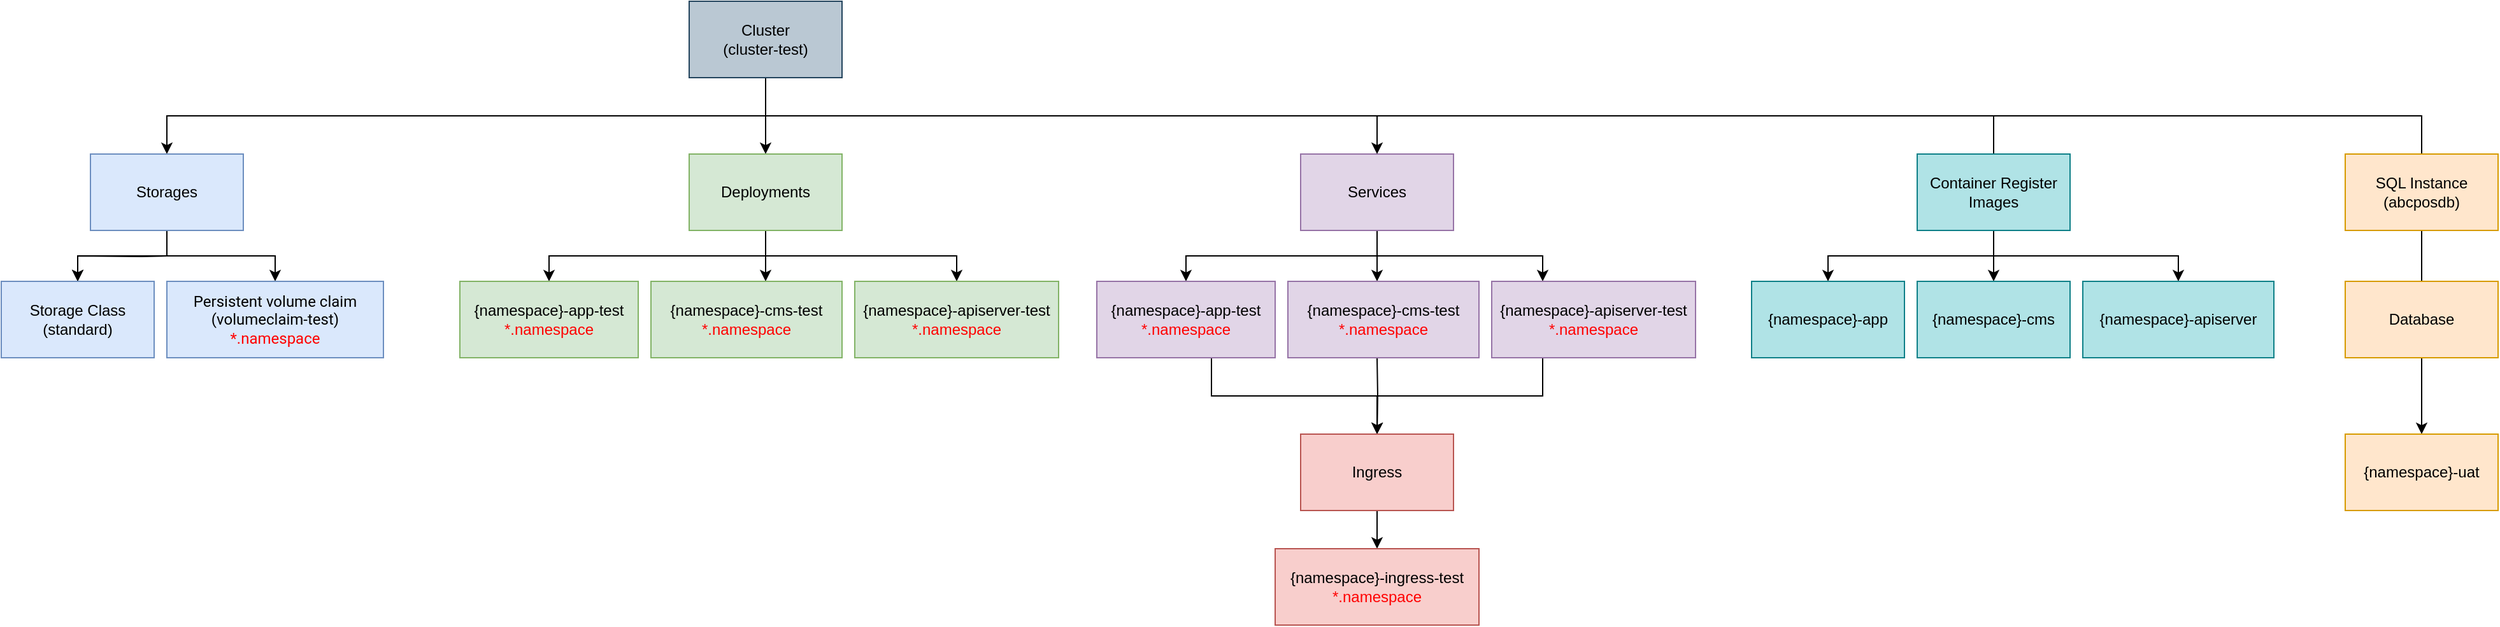 <mxfile version="13.9.3" type="github">
  <diagram id="l3i6k4ele04tYZ_5pPGV" name="Page-1">
    <mxGraphModel dx="1773" dy="614" grid="1" gridSize="10" guides="1" tooltips="1" connect="1" arrows="1" fold="1" page="1" pageScale="1" pageWidth="827" pageHeight="1169" math="0" shadow="0">
      <root>
        <mxCell id="0" />
        <mxCell id="1" parent="0" />
        <mxCell id="aGBDEbrNjLcxzXmA5lV--4" value="" style="edgeStyle=orthogonalEdgeStyle;rounded=0;orthogonalLoop=1;jettySize=auto;html=1;" parent="1" target="aGBDEbrNjLcxzXmA5lV--3" edge="1">
          <mxGeometry relative="1" as="geometry">
            <mxPoint x="470" y="160" as="sourcePoint" />
            <Array as="points">
              <mxPoint x="410" y="160" />
              <mxPoint x="100" y="160" />
            </Array>
          </mxGeometry>
        </mxCell>
        <mxCell id="aGBDEbrNjLcxzXmA5lV--11" style="edgeStyle=orthogonalEdgeStyle;rounded=0;orthogonalLoop=1;jettySize=auto;html=1;" parent="1" source="aGBDEbrNjLcxzXmA5lV--1" target="aGBDEbrNjLcxzXmA5lV--10" edge="1">
          <mxGeometry relative="1" as="geometry" />
        </mxCell>
        <mxCell id="aGBDEbrNjLcxzXmA5lV--1" value="Cluster&lt;br&gt;(cluster-test)" style="rounded=0;whiteSpace=wrap;html=1;fillColor=#bac8d3;strokeColor=#23445d;" parent="1" vertex="1">
          <mxGeometry x="410" y="70" width="120" height="60" as="geometry" />
        </mxCell>
        <mxCell id="aGBDEbrNjLcxzXmA5lV--6" value="" style="edgeStyle=orthogonalEdgeStyle;rounded=0;orthogonalLoop=1;jettySize=auto;html=1;" parent="1" source="aGBDEbrNjLcxzXmA5lV--3" target="aGBDEbrNjLcxzXmA5lV--5" edge="1">
          <mxGeometry relative="1" as="geometry" />
        </mxCell>
        <mxCell id="aGBDEbrNjLcxzXmA5lV--7" value="" style="edgeStyle=orthogonalEdgeStyle;rounded=0;orthogonalLoop=1;jettySize=auto;html=1;" parent="1" target="aGBDEbrNjLcxzXmA5lV--5" edge="1">
          <mxGeometry relative="1" as="geometry">
            <mxPoint y="270" as="sourcePoint" />
          </mxGeometry>
        </mxCell>
        <mxCell id="aGBDEbrNjLcxzXmA5lV--9" style="edgeStyle=orthogonalEdgeStyle;rounded=0;orthogonalLoop=1;jettySize=auto;html=1;entryX=0.5;entryY=0;entryDx=0;entryDy=0;" parent="1" source="aGBDEbrNjLcxzXmA5lV--3" target="aGBDEbrNjLcxzXmA5lV--8" edge="1">
          <mxGeometry relative="1" as="geometry" />
        </mxCell>
        <mxCell id="aGBDEbrNjLcxzXmA5lV--3" value="Storages" style="rounded=0;whiteSpace=wrap;html=1;fillColor=#dae8fc;strokeColor=#6c8ebf;" parent="1" vertex="1">
          <mxGeometry x="-60" y="190" width="120" height="60" as="geometry" />
        </mxCell>
        <mxCell id="aGBDEbrNjLcxzXmA5lV--5" value="Storage Class&lt;br&gt;(standard)" style="rounded=0;whiteSpace=wrap;html=1;fillColor=#dae8fc;strokeColor=#6c8ebf;" parent="1" vertex="1">
          <mxGeometry x="-130" y="290" width="120" height="60" as="geometry" />
        </mxCell>
        <mxCell id="aGBDEbrNjLcxzXmA5lV--8" value="&lt;font style=&quot;font-size: 12px&quot;&gt;&lt;font face=&quot;roboto&quot; style=&quot;font-size: 12px&quot;&gt;Persistent volume claim&lt;/font&gt;&lt;br&gt;&lt;font face=&quot;roboto&quot; style=&quot;font-size: 12px&quot;&gt;(volumeclaim-test)&lt;/font&gt;&lt;br&gt;&lt;span style=&quot;font-family: &amp;#34;roboto&amp;#34;&quot;&gt;&lt;font color=&quot;#ff0000&quot; style=&quot;font-size: 12px&quot;&gt;*.namespace&lt;/font&gt;&lt;/span&gt;&lt;/font&gt;&lt;span style=&quot;background-color: rgb(255 , 255 , 255)&quot;&gt;&lt;br&gt;&lt;/span&gt;" style="rounded=0;whiteSpace=wrap;html=1;strokeColor=#6c8ebf;fillColor=#dae8fc;" parent="1" vertex="1">
          <mxGeometry y="290" width="170" height="60" as="geometry" />
        </mxCell>
        <mxCell id="aGBDEbrNjLcxzXmA5lV--15" value="" style="edgeStyle=orthogonalEdgeStyle;rounded=0;orthogonalLoop=1;jettySize=auto;html=1;" parent="1" source="aGBDEbrNjLcxzXmA5lV--10" target="aGBDEbrNjLcxzXmA5lV--13" edge="1">
          <mxGeometry relative="1" as="geometry">
            <Array as="points">
              <mxPoint x="470" y="280" />
              <mxPoint x="470" y="280" />
            </Array>
          </mxGeometry>
        </mxCell>
        <mxCell id="aGBDEbrNjLcxzXmA5lV--16" style="edgeStyle=orthogonalEdgeStyle;rounded=0;orthogonalLoop=1;jettySize=auto;html=1;entryX=0.5;entryY=0;entryDx=0;entryDy=0;" parent="1" target="aGBDEbrNjLcxzXmA5lV--12" edge="1">
          <mxGeometry relative="1" as="geometry">
            <mxPoint x="470" y="270" as="sourcePoint" />
            <Array as="points">
              <mxPoint x="300" y="270" />
            </Array>
          </mxGeometry>
        </mxCell>
        <mxCell id="aGBDEbrNjLcxzXmA5lV--17" style="edgeStyle=orthogonalEdgeStyle;rounded=0;orthogonalLoop=1;jettySize=auto;html=1;entryX=0.5;entryY=0;entryDx=0;entryDy=0;" parent="1" target="aGBDEbrNjLcxzXmA5lV--14" edge="1">
          <mxGeometry relative="1" as="geometry">
            <mxPoint x="470" y="270" as="sourcePoint" />
            <Array as="points">
              <mxPoint x="620" y="270" />
            </Array>
          </mxGeometry>
        </mxCell>
        <mxCell id="aGBDEbrNjLcxzXmA5lV--10" value="Deployments" style="rounded=0;whiteSpace=wrap;html=1;fillColor=#d5e8d4;strokeColor=#82b366;" parent="1" vertex="1">
          <mxGeometry x="410" y="190" width="120" height="60" as="geometry" />
        </mxCell>
        <mxCell id="aGBDEbrNjLcxzXmA5lV--12" value="{namespace}-app-test&lt;br&gt;&lt;font color=&quot;#ff0000&quot;&gt;*.namespace&lt;/font&gt;" style="rounded=0;whiteSpace=wrap;html=1;fillColor=#d5e8d4;strokeColor=#82b366;" parent="1" vertex="1">
          <mxGeometry x="230" y="290" width="140" height="60" as="geometry" />
        </mxCell>
        <mxCell id="aGBDEbrNjLcxzXmA5lV--13" value="{namespace}-cms-test&lt;br&gt;&lt;font color=&quot;#ff0000&quot;&gt;*.namespace&lt;/font&gt;" style="rounded=0;whiteSpace=wrap;html=1;fillColor=#d5e8d4;strokeColor=#82b366;" parent="1" vertex="1">
          <mxGeometry x="380" y="290" width="150" height="60" as="geometry" />
        </mxCell>
        <mxCell id="aGBDEbrNjLcxzXmA5lV--14" value="{namespace}-apiserver-test&lt;br&gt;&lt;font color=&quot;#ff0000&quot;&gt;*.namespace&lt;/font&gt;" style="rounded=0;whiteSpace=wrap;html=1;fillColor=#d5e8d4;strokeColor=#82b366;" parent="1" vertex="1">
          <mxGeometry x="540" y="290" width="160" height="60" as="geometry" />
        </mxCell>
        <mxCell id="aGBDEbrNjLcxzXmA5lV--18" value="" style="edgeStyle=orthogonalEdgeStyle;rounded=0;orthogonalLoop=1;jettySize=auto;html=1;" parent="1" source="aGBDEbrNjLcxzXmA5lV--21" edge="1">
          <mxGeometry relative="1" as="geometry">
            <mxPoint x="950" y="290" as="targetPoint" />
          </mxGeometry>
        </mxCell>
        <mxCell id="aGBDEbrNjLcxzXmA5lV--19" style="edgeStyle=orthogonalEdgeStyle;rounded=0;orthogonalLoop=1;jettySize=auto;html=1;" parent="1" edge="1">
          <mxGeometry relative="1" as="geometry">
            <Array as="points">
              <mxPoint x="800" y="270" />
            </Array>
            <mxPoint x="950" y="270" as="sourcePoint" />
            <mxPoint x="800" y="290" as="targetPoint" />
          </mxGeometry>
        </mxCell>
        <mxCell id="aGBDEbrNjLcxzXmA5lV--20" style="edgeStyle=orthogonalEdgeStyle;rounded=0;orthogonalLoop=1;jettySize=auto;html=1;entryX=0.5;entryY=0;entryDx=0;entryDy=0;" parent="1" edge="1">
          <mxGeometry relative="1" as="geometry">
            <Array as="points">
              <mxPoint x="950" y="270" />
              <mxPoint x="1080" y="270" />
            </Array>
            <mxPoint x="950" y="270" as="sourcePoint" />
            <mxPoint x="1080" y="290" as="targetPoint" />
          </mxGeometry>
        </mxCell>
        <mxCell id="aGBDEbrNjLcxzXmA5lV--21" value="Services" style="rounded=0;whiteSpace=wrap;html=1;fillColor=#e1d5e7;strokeColor=#9673a6;" parent="1" vertex="1">
          <mxGeometry x="890" y="190" width="120" height="60" as="geometry" />
        </mxCell>
        <mxCell id="aGBDEbrNjLcxzXmA5lV--35" style="edgeStyle=orthogonalEdgeStyle;rounded=0;orthogonalLoop=1;jettySize=auto;html=1;entryX=0.5;entryY=0;entryDx=0;entryDy=0;" parent="1" target="aGBDEbrNjLcxzXmA5lV--34" edge="1">
          <mxGeometry relative="1" as="geometry">
            <mxPoint x="820" y="350.0" as="sourcePoint" />
            <Array as="points">
              <mxPoint x="820" y="380" />
              <mxPoint x="950" y="380" />
            </Array>
          </mxGeometry>
        </mxCell>
        <mxCell id="aGBDEbrNjLcxzXmA5lV--37" style="edgeStyle=orthogonalEdgeStyle;rounded=0;orthogonalLoop=1;jettySize=auto;html=1;" parent="1" target="aGBDEbrNjLcxzXmA5lV--34" edge="1">
          <mxGeometry relative="1" as="geometry">
            <mxPoint x="950" y="350.0" as="sourcePoint" />
          </mxGeometry>
        </mxCell>
        <mxCell id="aGBDEbrNjLcxzXmA5lV--36" style="edgeStyle=orthogonalEdgeStyle;rounded=0;orthogonalLoop=1;jettySize=auto;html=1;endArrow=none;endFill=0;" parent="1" edge="1">
          <mxGeometry relative="1" as="geometry">
            <mxPoint x="950" y="380" as="targetPoint" />
            <mxPoint x="1080" y="350.0" as="sourcePoint" />
            <Array as="points">
              <mxPoint x="1080" y="380" />
              <mxPoint x="950" y="380" />
            </Array>
          </mxGeometry>
        </mxCell>
        <mxCell id="aGBDEbrNjLcxzXmA5lV--25" value="" style="edgeStyle=orthogonalEdgeStyle;rounded=0;orthogonalLoop=1;jettySize=auto;html=1;entryX=0.5;entryY=0;entryDx=0;entryDy=0;" parent="1" target="aGBDEbrNjLcxzXmA5lV--21" edge="1">
          <mxGeometry relative="1" as="geometry">
            <mxPoint x="470" y="160" as="sourcePoint" />
            <mxPoint x="80" y="200" as="targetPoint" />
            <Array as="points">
              <mxPoint x="480" y="160" />
              <mxPoint x="890" y="160" />
            </Array>
          </mxGeometry>
        </mxCell>
        <mxCell id="aGBDEbrNjLcxzXmA5lV--60" value="" style="edgeStyle=orthogonalEdgeStyle;rounded=0;orthogonalLoop=1;jettySize=auto;html=1;endArrow=classic;endFill=1;" parent="1" source="aGBDEbrNjLcxzXmA5lV--34" target="aGBDEbrNjLcxzXmA5lV--59" edge="1">
          <mxGeometry relative="1" as="geometry" />
        </mxCell>
        <mxCell id="aGBDEbrNjLcxzXmA5lV--34" value="Ingress" style="rounded=0;whiteSpace=wrap;html=1;fillColor=#f8cecc;strokeColor=#b85450;" parent="1" vertex="1">
          <mxGeometry x="890" y="410" width="120" height="60" as="geometry" />
        </mxCell>
        <mxCell id="aGBDEbrNjLcxzXmA5lV--38" value="" style="edgeStyle=orthogonalEdgeStyle;rounded=0;orthogonalLoop=1;jettySize=auto;html=1;" parent="1" source="aGBDEbrNjLcxzXmA5lV--41" target="aGBDEbrNjLcxzXmA5lV--43" edge="1">
          <mxGeometry relative="1" as="geometry" />
        </mxCell>
        <mxCell id="aGBDEbrNjLcxzXmA5lV--39" style="edgeStyle=orthogonalEdgeStyle;rounded=0;orthogonalLoop=1;jettySize=auto;html=1;entryX=0.5;entryY=0;entryDx=0;entryDy=0;" parent="1" target="aGBDEbrNjLcxzXmA5lV--42" edge="1">
          <mxGeometry relative="1" as="geometry">
            <Array as="points">
              <mxPoint x="1434" y="270" />
              <mxPoint x="1304" y="270" />
            </Array>
            <mxPoint x="1434" y="270" as="sourcePoint" />
          </mxGeometry>
        </mxCell>
        <mxCell id="aGBDEbrNjLcxzXmA5lV--40" style="edgeStyle=orthogonalEdgeStyle;rounded=0;orthogonalLoop=1;jettySize=auto;html=1;entryX=0.5;entryY=0;entryDx=0;entryDy=0;" parent="1" target="aGBDEbrNjLcxzXmA5lV--44" edge="1">
          <mxGeometry relative="1" as="geometry">
            <Array as="points">
              <mxPoint x="1434" y="270" />
              <mxPoint x="1579" y="270" />
            </Array>
            <mxPoint x="1434" y="270" as="sourcePoint" />
          </mxGeometry>
        </mxCell>
        <mxCell id="aGBDEbrNjLcxzXmA5lV--46" style="edgeStyle=orthogonalEdgeStyle;rounded=0;orthogonalLoop=1;jettySize=auto;html=1;endArrow=none;endFill=0;" parent="1" source="aGBDEbrNjLcxzXmA5lV--41" edge="1">
          <mxGeometry relative="1" as="geometry">
            <mxPoint x="890" y="160" as="targetPoint" />
            <Array as="points">
              <mxPoint x="1434" y="160" />
            </Array>
          </mxGeometry>
        </mxCell>
        <mxCell id="aGBDEbrNjLcxzXmA5lV--41" value="Container Register&lt;br&gt;Images" style="rounded=0;whiteSpace=wrap;html=1;fillColor=#b0e3e6;strokeColor=#0e8088;" parent="1" vertex="1">
          <mxGeometry x="1374" y="190" width="120" height="60" as="geometry" />
        </mxCell>
        <mxCell id="aGBDEbrNjLcxzXmA5lV--42" value="{namespace}-app" style="rounded=0;whiteSpace=wrap;html=1;fillColor=#b0e3e6;strokeColor=#0e8088;" parent="1" vertex="1">
          <mxGeometry x="1244" y="290" width="120" height="60" as="geometry" />
        </mxCell>
        <mxCell id="aGBDEbrNjLcxzXmA5lV--43" value="{namespace}-cms" style="rounded=0;whiteSpace=wrap;html=1;fillColor=#b0e3e6;strokeColor=#0e8088;" parent="1" vertex="1">
          <mxGeometry x="1374" y="290" width="120" height="60" as="geometry" />
        </mxCell>
        <mxCell id="aGBDEbrNjLcxzXmA5lV--44" value="{namespace}-apiserver" style="rounded=0;whiteSpace=wrap;html=1;fillColor=#b0e3e6;strokeColor=#0e8088;" parent="1" vertex="1">
          <mxGeometry x="1504" y="290" width="150" height="60" as="geometry" />
        </mxCell>
        <mxCell id="aGBDEbrNjLcxzXmA5lV--48" value="" style="edgeStyle=orthogonalEdgeStyle;rounded=0;orthogonalLoop=1;jettySize=auto;html=1;" parent="1" source="aGBDEbrNjLcxzXmA5lV--51" target="aGBDEbrNjLcxzXmA5lV--53" edge="1">
          <mxGeometry relative="1" as="geometry" />
        </mxCell>
        <mxCell id="aGBDEbrNjLcxzXmA5lV--55" style="edgeStyle=orthogonalEdgeStyle;rounded=0;orthogonalLoop=1;jettySize=auto;html=1;endArrow=none;endFill=0;" parent="1" source="aGBDEbrNjLcxzXmA5lV--51" edge="1">
          <mxGeometry relative="1" as="geometry">
            <mxPoint x="1300" y="160" as="targetPoint" />
            <Array as="points">
              <mxPoint x="1770" y="160" />
            </Array>
          </mxGeometry>
        </mxCell>
        <mxCell id="aGBDEbrNjLcxzXmA5lV--51" value="SQL Instance&lt;br&gt;(abcposdb)" style="rounded=0;whiteSpace=wrap;html=1;fillColor=#ffe6cc;strokeColor=#d79b00;" parent="1" vertex="1">
          <mxGeometry x="1710" y="190" width="120" height="60" as="geometry" />
        </mxCell>
        <mxCell id="aGBDEbrNjLcxzXmA5lV--53" value="{namespace}-uat" style="rounded=0;whiteSpace=wrap;html=1;fillColor=#ffe6cc;strokeColor=#d79b00;" parent="1" vertex="1">
          <mxGeometry x="1710" y="410" width="120" height="60" as="geometry" />
        </mxCell>
        <mxCell id="aGBDEbrNjLcxzXmA5lV--56" value="{namespace}-app-test&lt;br&gt;&lt;font color=&quot;#ff0000&quot;&gt;*.namespace&lt;/font&gt;" style="rounded=0;whiteSpace=wrap;html=1;fillColor=#e1d5e7;strokeColor=#9673a6;" parent="1" vertex="1">
          <mxGeometry x="730" y="290" width="140" height="60" as="geometry" />
        </mxCell>
        <mxCell id="aGBDEbrNjLcxzXmA5lV--57" value="{namespace}-cms-test&lt;br&gt;&lt;font color=&quot;#ff0000&quot;&gt;*.namespace&lt;/font&gt;" style="rounded=0;whiteSpace=wrap;html=1;fillColor=#e1d5e7;strokeColor=#9673a6;" parent="1" vertex="1">
          <mxGeometry x="880" y="290" width="150" height="60" as="geometry" />
        </mxCell>
        <mxCell id="aGBDEbrNjLcxzXmA5lV--58" value="{namespace}-apiserver-test&lt;br&gt;&lt;font color=&quot;#ff0000&quot;&gt;*.namespace&lt;/font&gt;" style="rounded=0;whiteSpace=wrap;html=1;fillColor=#e1d5e7;strokeColor=#9673a6;" parent="1" vertex="1">
          <mxGeometry x="1040" y="290" width="160" height="60" as="geometry" />
        </mxCell>
        <mxCell id="aGBDEbrNjLcxzXmA5lV--59" value="{namespace}-ingress-test&lt;br&gt;&lt;font color=&quot;#ff0000&quot;&gt;*.namespace&lt;/font&gt;" style="rounded=0;whiteSpace=wrap;html=1;fillColor=#f8cecc;strokeColor=#b85450;" parent="1" vertex="1">
          <mxGeometry x="870" y="500" width="160" height="60" as="geometry" />
        </mxCell>
        <mxCell id="2YbQFBu8s6DnL9M0i3Qa-1" value="Database" style="rounded=0;whiteSpace=wrap;html=1;fillColor=#ffe6cc;strokeColor=#d79b00;" vertex="1" parent="1">
          <mxGeometry x="1710" y="290" width="120" height="60" as="geometry" />
        </mxCell>
      </root>
    </mxGraphModel>
  </diagram>
</mxfile>
